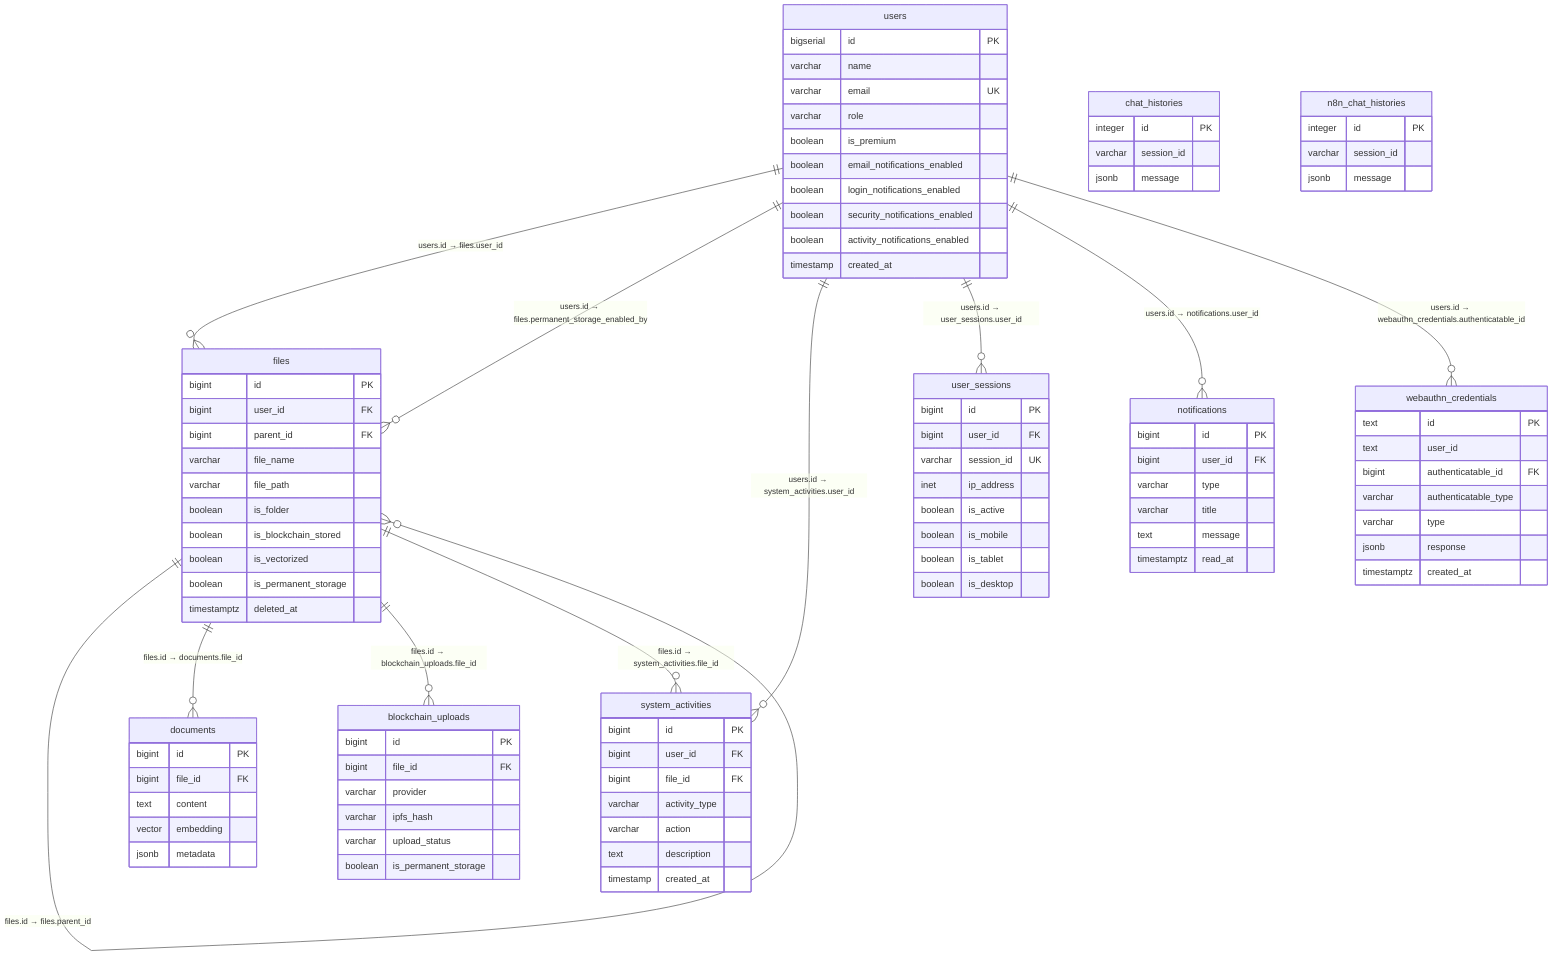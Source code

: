 erDiagram
    %% ===== SIMPLIFIED COMPLETE SCHEMA =====
    %% Core tables with key relationships only - All 23 tables
    
    users {
        bigserial id PK
        varchar name
        varchar email UK
        varchar role
        boolean is_premium
        boolean email_notifications_enabled
        boolean login_notifications_enabled
        boolean security_notifications_enabled
        boolean activity_notifications_enabled
        timestamp created_at
    }

    files {
        bigint id PK
        bigint user_id FK
        bigint parent_id FK
        varchar file_name
        varchar file_path
        boolean is_folder
        boolean is_blockchain_stored
        boolean is_vectorized
        boolean is_permanent_storage
        timestamptz deleted_at
    }

    documents {
        bigint id PK
        bigint file_id FK
        text content
        vector embedding
        jsonb metadata
    }

    blockchain_uploads {
        bigint id PK
        bigint file_id FK
        varchar provider
        varchar ipfs_hash
        varchar upload_status
        boolean is_permanent_storage
    }

    system_activities {
        bigint id PK
        bigint user_id FK
        bigint file_id FK
        varchar activity_type
        varchar action
        text description
        timestamp created_at
    }

    user_sessions {
        bigint id PK
        bigint user_id FK
        varchar session_id UK
        inet ip_address
        boolean is_active
        boolean is_mobile
        boolean is_tablet
        boolean is_desktop
    }

    webauthn_credentials {
        text id PK
        text user_id
        bigint authenticatable_id FK
        varchar authenticatable_type
        varchar type
        jsonb response
        timestamptz created_at
    }

    notifications {
        bigint id PK
        bigint user_id FK
        varchar type
        varchar title
        text message
        timestamptz read_at
    }

    chat_histories {
        integer id PK
        varchar session_id
        jsonb message
    }

    n8n_chat_histories {
        integer id PK
        varchar session_id
        jsonb message
    }

    %% ===== KEY RELATIONSHIPS =====
    users ||--o{ files : "users.id → files.user_id"
    users ||--o{ files : "users.id → files.permanent_storage_enabled_by"
    files ||--o{ files : "files.id → files.parent_id"
    files ||--o{ documents : "files.id → documents.file_id"
    files ||--o{ blockchain_uploads : "files.id → blockchain_uploads.file_id"
    files ||--o{ system_activities : "files.id → system_activities.file_id"
    users ||--o{ system_activities : "users.id → system_activities.user_id"
    users ||--o{ user_sessions : "users.id → user_sessions.user_id"
    users ||--o{ notifications : "users.id → notifications.user_id"
    users ||--o{ webauthn_credentials : "users.id → webauthn_credentials.authenticatable_id"